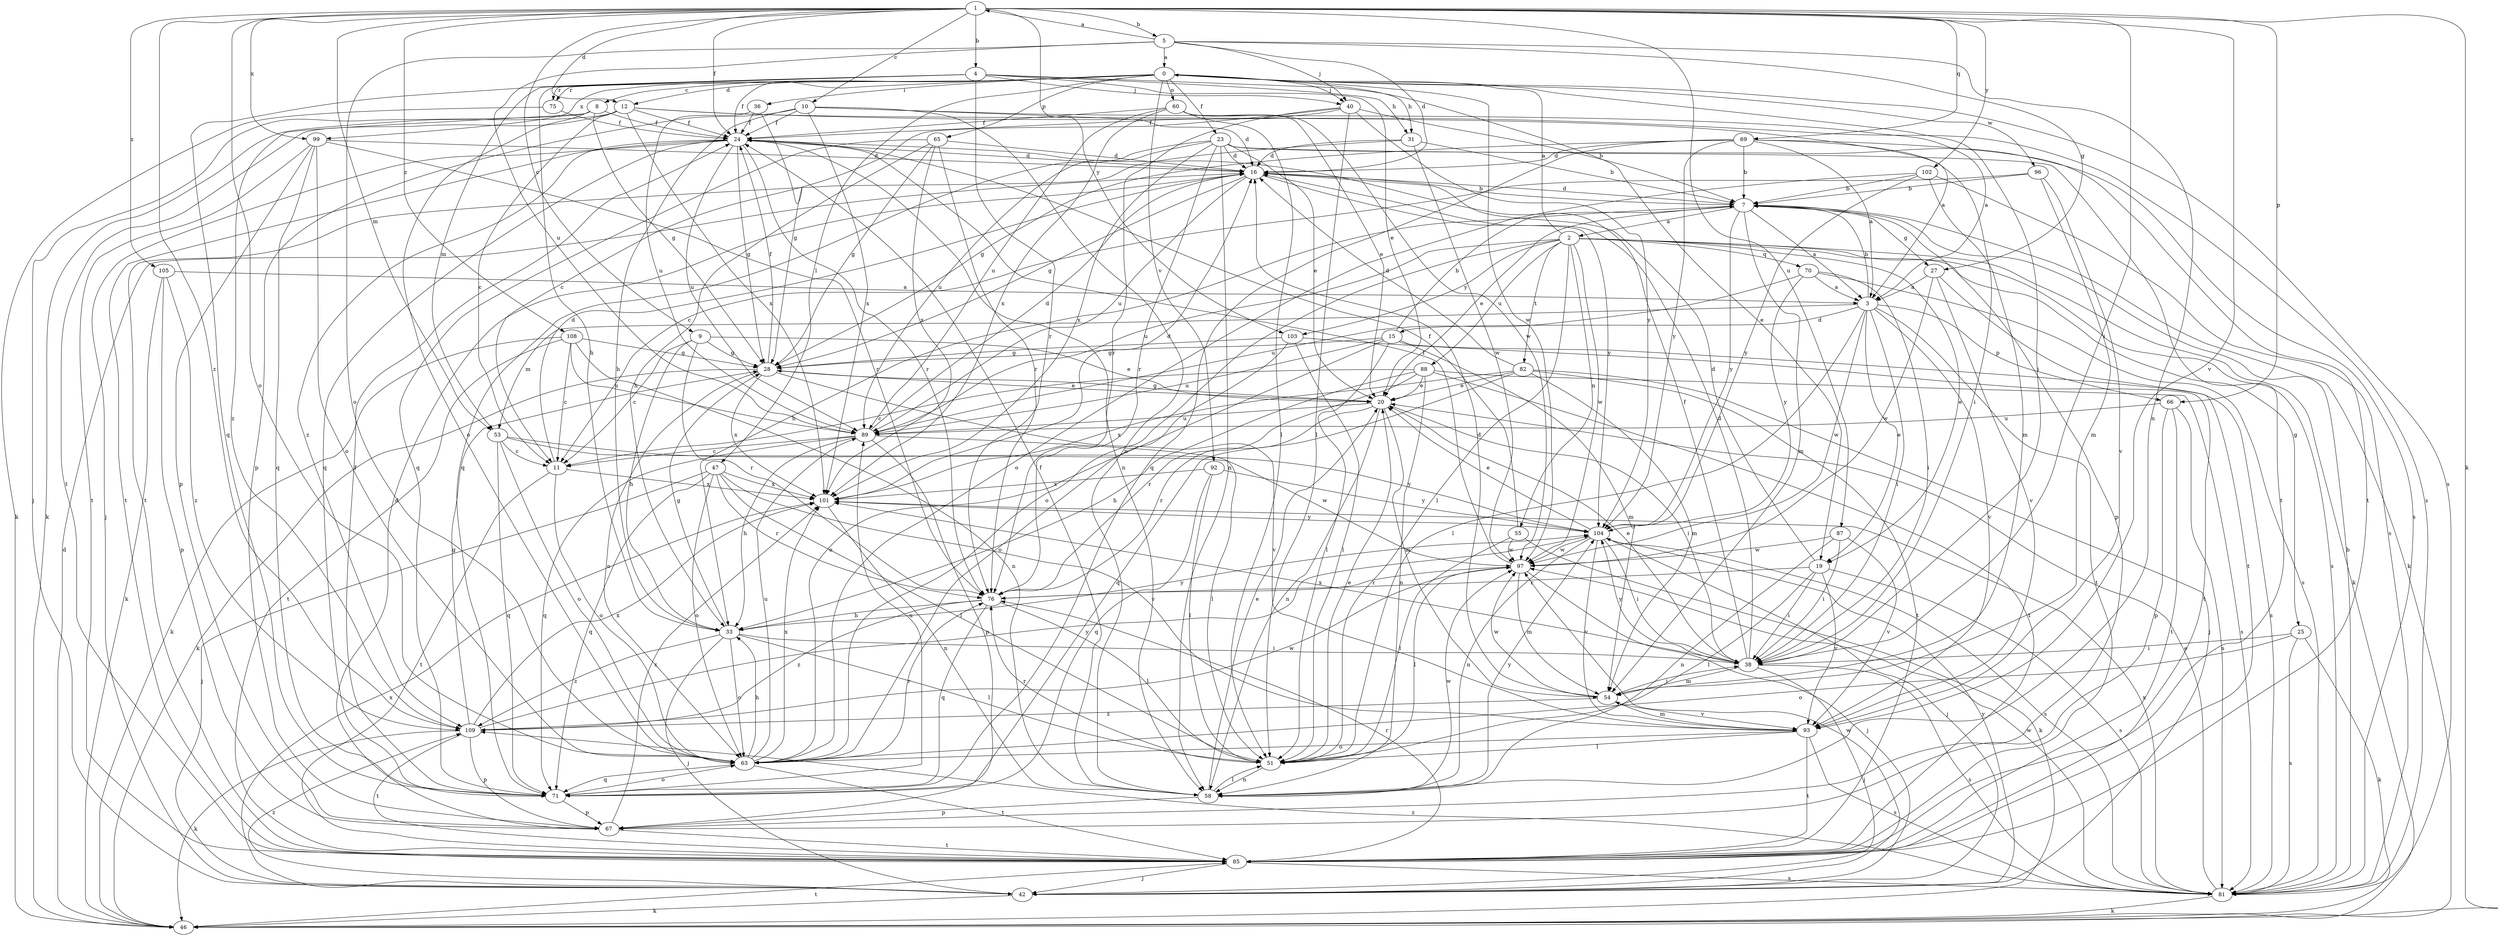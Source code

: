 strict digraph  {
0;
1;
2;
3;
4;
5;
7;
8;
9;
10;
11;
12;
15;
16;
19;
20;
23;
24;
25;
27;
28;
31;
33;
36;
38;
40;
42;
46;
47;
51;
53;
54;
55;
58;
60;
63;
65;
66;
67;
69;
70;
71;
75;
76;
81;
82;
85;
87;
88;
89;
92;
93;
96;
97;
99;
101;
102;
103;
104;
105;
108;
109;
0 -> 8  [label=c];
0 -> 12  [label=d];
0 -> 23  [label=f];
0 -> 24  [label=f];
0 -> 31  [label=h];
0 -> 36  [label=i];
0 -> 38  [label=i];
0 -> 40  [label=j];
0 -> 47  [label=l];
0 -> 60  [label=o];
0 -> 65  [label=p];
0 -> 75  [label=r];
0 -> 81  [label=s];
0 -> 92  [label=v];
0 -> 96  [label=w];
0 -> 97  [label=w];
0 -> 99  [label=x];
1 -> 4  [label=b];
1 -> 5  [label=b];
1 -> 9  [label=c];
1 -> 10  [label=c];
1 -> 12  [label=d];
1 -> 24  [label=f];
1 -> 38  [label=i];
1 -> 46  [label=k];
1 -> 53  [label=m];
1 -> 63  [label=o];
1 -> 66  [label=p];
1 -> 69  [label=q];
1 -> 87  [label=u];
1 -> 93  [label=v];
1 -> 99  [label=x];
1 -> 102  [label=y];
1 -> 103  [label=y];
1 -> 105  [label=z];
1 -> 108  [label=z];
1 -> 109  [label=z];
2 -> 0  [label=a];
2 -> 19  [label=e];
2 -> 25  [label=g];
2 -> 46  [label=k];
2 -> 51  [label=l];
2 -> 55  [label=n];
2 -> 63  [label=o];
2 -> 70  [label=q];
2 -> 81  [label=s];
2 -> 82  [label=t];
2 -> 88  [label=u];
2 -> 89  [label=u];
2 -> 97  [label=w];
2 -> 103  [label=y];
3 -> 7  [label=b];
3 -> 15  [label=d];
3 -> 19  [label=e];
3 -> 38  [label=i];
3 -> 51  [label=l];
3 -> 53  [label=m];
3 -> 66  [label=p];
3 -> 85  [label=t];
3 -> 93  [label=v];
3 -> 97  [label=w];
4 -> 19  [label=e];
4 -> 20  [label=e];
4 -> 31  [label=h];
4 -> 33  [label=h];
4 -> 40  [label=j];
4 -> 53  [label=m];
4 -> 71  [label=q];
4 -> 75  [label=r];
4 -> 76  [label=r];
5 -> 0  [label=a];
5 -> 1  [label=a];
5 -> 16  [label=d];
5 -> 27  [label=g];
5 -> 40  [label=j];
5 -> 58  [label=n];
5 -> 63  [label=o];
5 -> 89  [label=u];
7 -> 2  [label=a];
7 -> 3  [label=a];
7 -> 16  [label=d];
7 -> 20  [label=e];
7 -> 27  [label=g];
7 -> 33  [label=h];
7 -> 46  [label=k];
7 -> 54  [label=m];
7 -> 67  [label=p];
7 -> 104  [label=y];
8 -> 24  [label=f];
8 -> 28  [label=g];
8 -> 42  [label=j];
8 -> 63  [label=o];
8 -> 109  [label=z];
9 -> 11  [label=c];
9 -> 20  [label=e];
9 -> 28  [label=g];
9 -> 33  [label=h];
9 -> 76  [label=r];
10 -> 3  [label=a];
10 -> 16  [label=d];
10 -> 24  [label=f];
10 -> 33  [label=h];
10 -> 58  [label=n];
10 -> 67  [label=p];
10 -> 101  [label=x];
11 -> 16  [label=d];
11 -> 63  [label=o];
11 -> 85  [label=t];
11 -> 101  [label=x];
12 -> 3  [label=a];
12 -> 11  [label=c];
12 -> 24  [label=f];
12 -> 46  [label=k];
12 -> 81  [label=s];
12 -> 85  [label=t];
12 -> 101  [label=x];
15 -> 7  [label=b];
15 -> 28  [label=g];
15 -> 51  [label=l];
15 -> 54  [label=m];
15 -> 63  [label=o];
15 -> 81  [label=s];
15 -> 89  [label=u];
16 -> 7  [label=b];
16 -> 28  [label=g];
16 -> 89  [label=u];
16 -> 104  [label=y];
19 -> 16  [label=d];
19 -> 38  [label=i];
19 -> 51  [label=l];
19 -> 76  [label=r];
19 -> 81  [label=s];
19 -> 93  [label=v];
20 -> 28  [label=g];
20 -> 38  [label=i];
20 -> 54  [label=m];
20 -> 58  [label=n];
20 -> 76  [label=r];
20 -> 89  [label=u];
23 -> 16  [label=d];
23 -> 20  [label=e];
23 -> 58  [label=n];
23 -> 71  [label=q];
23 -> 76  [label=r];
23 -> 81  [label=s];
23 -> 85  [label=t];
23 -> 89  [label=u];
23 -> 101  [label=x];
24 -> 16  [label=d];
24 -> 28  [label=g];
24 -> 42  [label=j];
24 -> 58  [label=n];
24 -> 71  [label=q];
24 -> 76  [label=r];
24 -> 85  [label=t];
24 -> 89  [label=u];
24 -> 109  [label=z];
25 -> 38  [label=i];
25 -> 46  [label=k];
25 -> 63  [label=o];
25 -> 81  [label=s];
27 -> 3  [label=a];
27 -> 85  [label=t];
27 -> 93  [label=v];
27 -> 97  [label=w];
28 -> 20  [label=e];
28 -> 24  [label=f];
28 -> 46  [label=k];
28 -> 63  [label=o];
28 -> 93  [label=v];
28 -> 101  [label=x];
31 -> 7  [label=b];
31 -> 16  [label=d];
31 -> 85  [label=t];
31 -> 97  [label=w];
33 -> 28  [label=g];
33 -> 38  [label=i];
33 -> 42  [label=j];
33 -> 51  [label=l];
33 -> 63  [label=o];
33 -> 104  [label=y];
33 -> 109  [label=z];
36 -> 24  [label=f];
36 -> 28  [label=g];
36 -> 89  [label=u];
38 -> 16  [label=d];
38 -> 20  [label=e];
38 -> 24  [label=f];
38 -> 42  [label=j];
38 -> 54  [label=m];
38 -> 81  [label=s];
38 -> 101  [label=x];
38 -> 104  [label=y];
40 -> 7  [label=b];
40 -> 11  [label=c];
40 -> 24  [label=f];
40 -> 51  [label=l];
40 -> 76  [label=r];
40 -> 104  [label=y];
42 -> 46  [label=k];
42 -> 97  [label=w];
42 -> 101  [label=x];
42 -> 104  [label=y];
42 -> 109  [label=z];
46 -> 16  [label=d];
46 -> 85  [label=t];
47 -> 42  [label=j];
47 -> 51  [label=l];
47 -> 63  [label=o];
47 -> 71  [label=q];
47 -> 76  [label=r];
47 -> 93  [label=v];
47 -> 101  [label=x];
51 -> 20  [label=e];
51 -> 58  [label=n];
51 -> 76  [label=r];
53 -> 11  [label=c];
53 -> 63  [label=o];
53 -> 71  [label=q];
53 -> 97  [label=w];
53 -> 104  [label=y];
54 -> 16  [label=d];
54 -> 38  [label=i];
54 -> 93  [label=v];
54 -> 97  [label=w];
54 -> 109  [label=z];
55 -> 24  [label=f];
55 -> 46  [label=k];
55 -> 51  [label=l];
55 -> 97  [label=w];
58 -> 20  [label=e];
58 -> 24  [label=f];
58 -> 51  [label=l];
58 -> 67  [label=p];
58 -> 97  [label=w];
58 -> 104  [label=y];
60 -> 20  [label=e];
60 -> 24  [label=f];
60 -> 51  [label=l];
60 -> 89  [label=u];
60 -> 97  [label=w];
60 -> 101  [label=x];
63 -> 33  [label=h];
63 -> 71  [label=q];
63 -> 76  [label=r];
63 -> 85  [label=t];
63 -> 89  [label=u];
63 -> 101  [label=x];
65 -> 16  [label=d];
65 -> 28  [label=g];
65 -> 33  [label=h];
65 -> 71  [label=q];
65 -> 76  [label=r];
65 -> 101  [label=x];
66 -> 67  [label=p];
66 -> 81  [label=s];
66 -> 85  [label=t];
66 -> 89  [label=u];
67 -> 16  [label=d];
67 -> 85  [label=t];
67 -> 101  [label=x];
69 -> 3  [label=a];
69 -> 7  [label=b];
69 -> 16  [label=d];
69 -> 28  [label=g];
69 -> 38  [label=i];
69 -> 71  [label=q];
69 -> 85  [label=t];
69 -> 104  [label=y];
70 -> 3  [label=a];
70 -> 38  [label=i];
70 -> 81  [label=s];
70 -> 89  [label=u];
70 -> 104  [label=y];
71 -> 24  [label=f];
71 -> 63  [label=o];
71 -> 67  [label=p];
71 -> 89  [label=u];
75 -> 24  [label=f];
75 -> 46  [label=k];
76 -> 33  [label=h];
76 -> 51  [label=l];
76 -> 71  [label=q];
76 -> 109  [label=z];
81 -> 7  [label=b];
81 -> 20  [label=e];
81 -> 46  [label=k];
81 -> 97  [label=w];
81 -> 101  [label=x];
81 -> 109  [label=z];
82 -> 16  [label=d];
82 -> 20  [label=e];
82 -> 42  [label=j];
82 -> 54  [label=m];
82 -> 71  [label=q];
82 -> 85  [label=t];
82 -> 101  [label=x];
85 -> 42  [label=j];
85 -> 76  [label=r];
85 -> 81  [label=s];
87 -> 38  [label=i];
87 -> 58  [label=n];
87 -> 93  [label=v];
87 -> 97  [label=w];
88 -> 11  [label=c];
88 -> 20  [label=e];
88 -> 33  [label=h];
88 -> 58  [label=n];
88 -> 76  [label=r];
88 -> 81  [label=s];
88 -> 85  [label=t];
89 -> 11  [label=c];
89 -> 16  [label=d];
89 -> 33  [label=h];
89 -> 51  [label=l];
89 -> 67  [label=p];
89 -> 71  [label=q];
92 -> 51  [label=l];
92 -> 71  [label=q];
92 -> 101  [label=x];
92 -> 104  [label=y];
93 -> 51  [label=l];
93 -> 54  [label=m];
93 -> 63  [label=o];
93 -> 81  [label=s];
93 -> 85  [label=t];
96 -> 7  [label=b];
96 -> 11  [label=c];
96 -> 54  [label=m];
96 -> 93  [label=v];
97 -> 24  [label=f];
97 -> 42  [label=j];
97 -> 51  [label=l];
97 -> 54  [label=m];
97 -> 76  [label=r];
99 -> 16  [label=d];
99 -> 63  [label=o];
99 -> 67  [label=p];
99 -> 71  [label=q];
99 -> 76  [label=r];
99 -> 85  [label=t];
101 -> 16  [label=d];
101 -> 58  [label=n];
101 -> 104  [label=y];
102 -> 7  [label=b];
102 -> 54  [label=m];
102 -> 63  [label=o];
102 -> 81  [label=s];
102 -> 104  [label=y];
103 -> 28  [label=g];
103 -> 51  [label=l];
103 -> 63  [label=o];
103 -> 85  [label=t];
104 -> 20  [label=e];
104 -> 38  [label=i];
104 -> 42  [label=j];
104 -> 58  [label=n];
104 -> 81  [label=s];
104 -> 93  [label=v];
104 -> 97  [label=w];
105 -> 3  [label=a];
105 -> 46  [label=k];
105 -> 67  [label=p];
105 -> 109  [label=z];
108 -> 11  [label=c];
108 -> 28  [label=g];
108 -> 46  [label=k];
108 -> 58  [label=n];
108 -> 85  [label=t];
108 -> 89  [label=u];
109 -> 28  [label=g];
109 -> 46  [label=k];
109 -> 67  [label=p];
109 -> 85  [label=t];
109 -> 97  [label=w];
109 -> 101  [label=x];
109 -> 104  [label=y];
}

